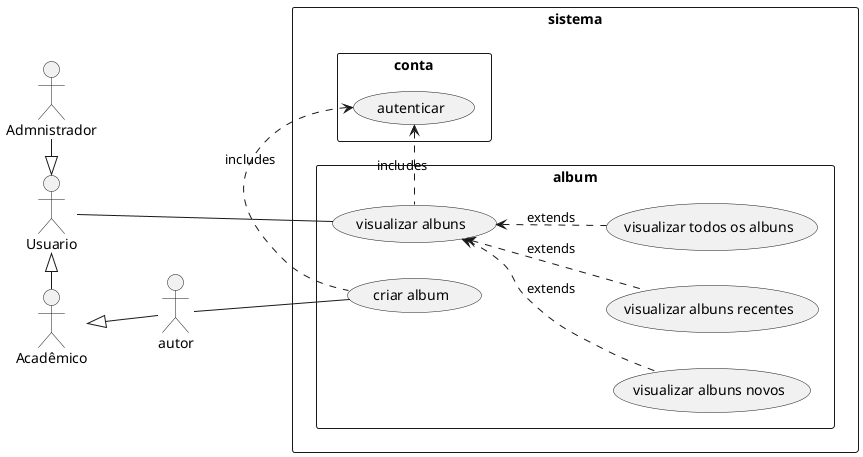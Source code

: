 @startuml album

left to right direction

:Usuario: as usuario
:Acadêmico: as academico
:Admnistrador: as admnistrador

academico <|-- autor
usuario <|- academico
usuario <|-left- admnistrador

rectangle sistema {
    rectangle conta {
        (autenticar)
    }
    rectangle album {
        autor -- (criar album)
        usuario -- (visualizar albuns)

        (autenticar) <. (criar album) : includes
        (autenticar) <. (visualizar albuns) : includes

        (visualizar albuns) <.. (visualizar albuns novos) : extends
        (visualizar albuns) <.. (visualizar albuns recentes) : extends
        (visualizar albuns) <.. (visualizar todos os albuns) : extends
    }
}

@enduml
